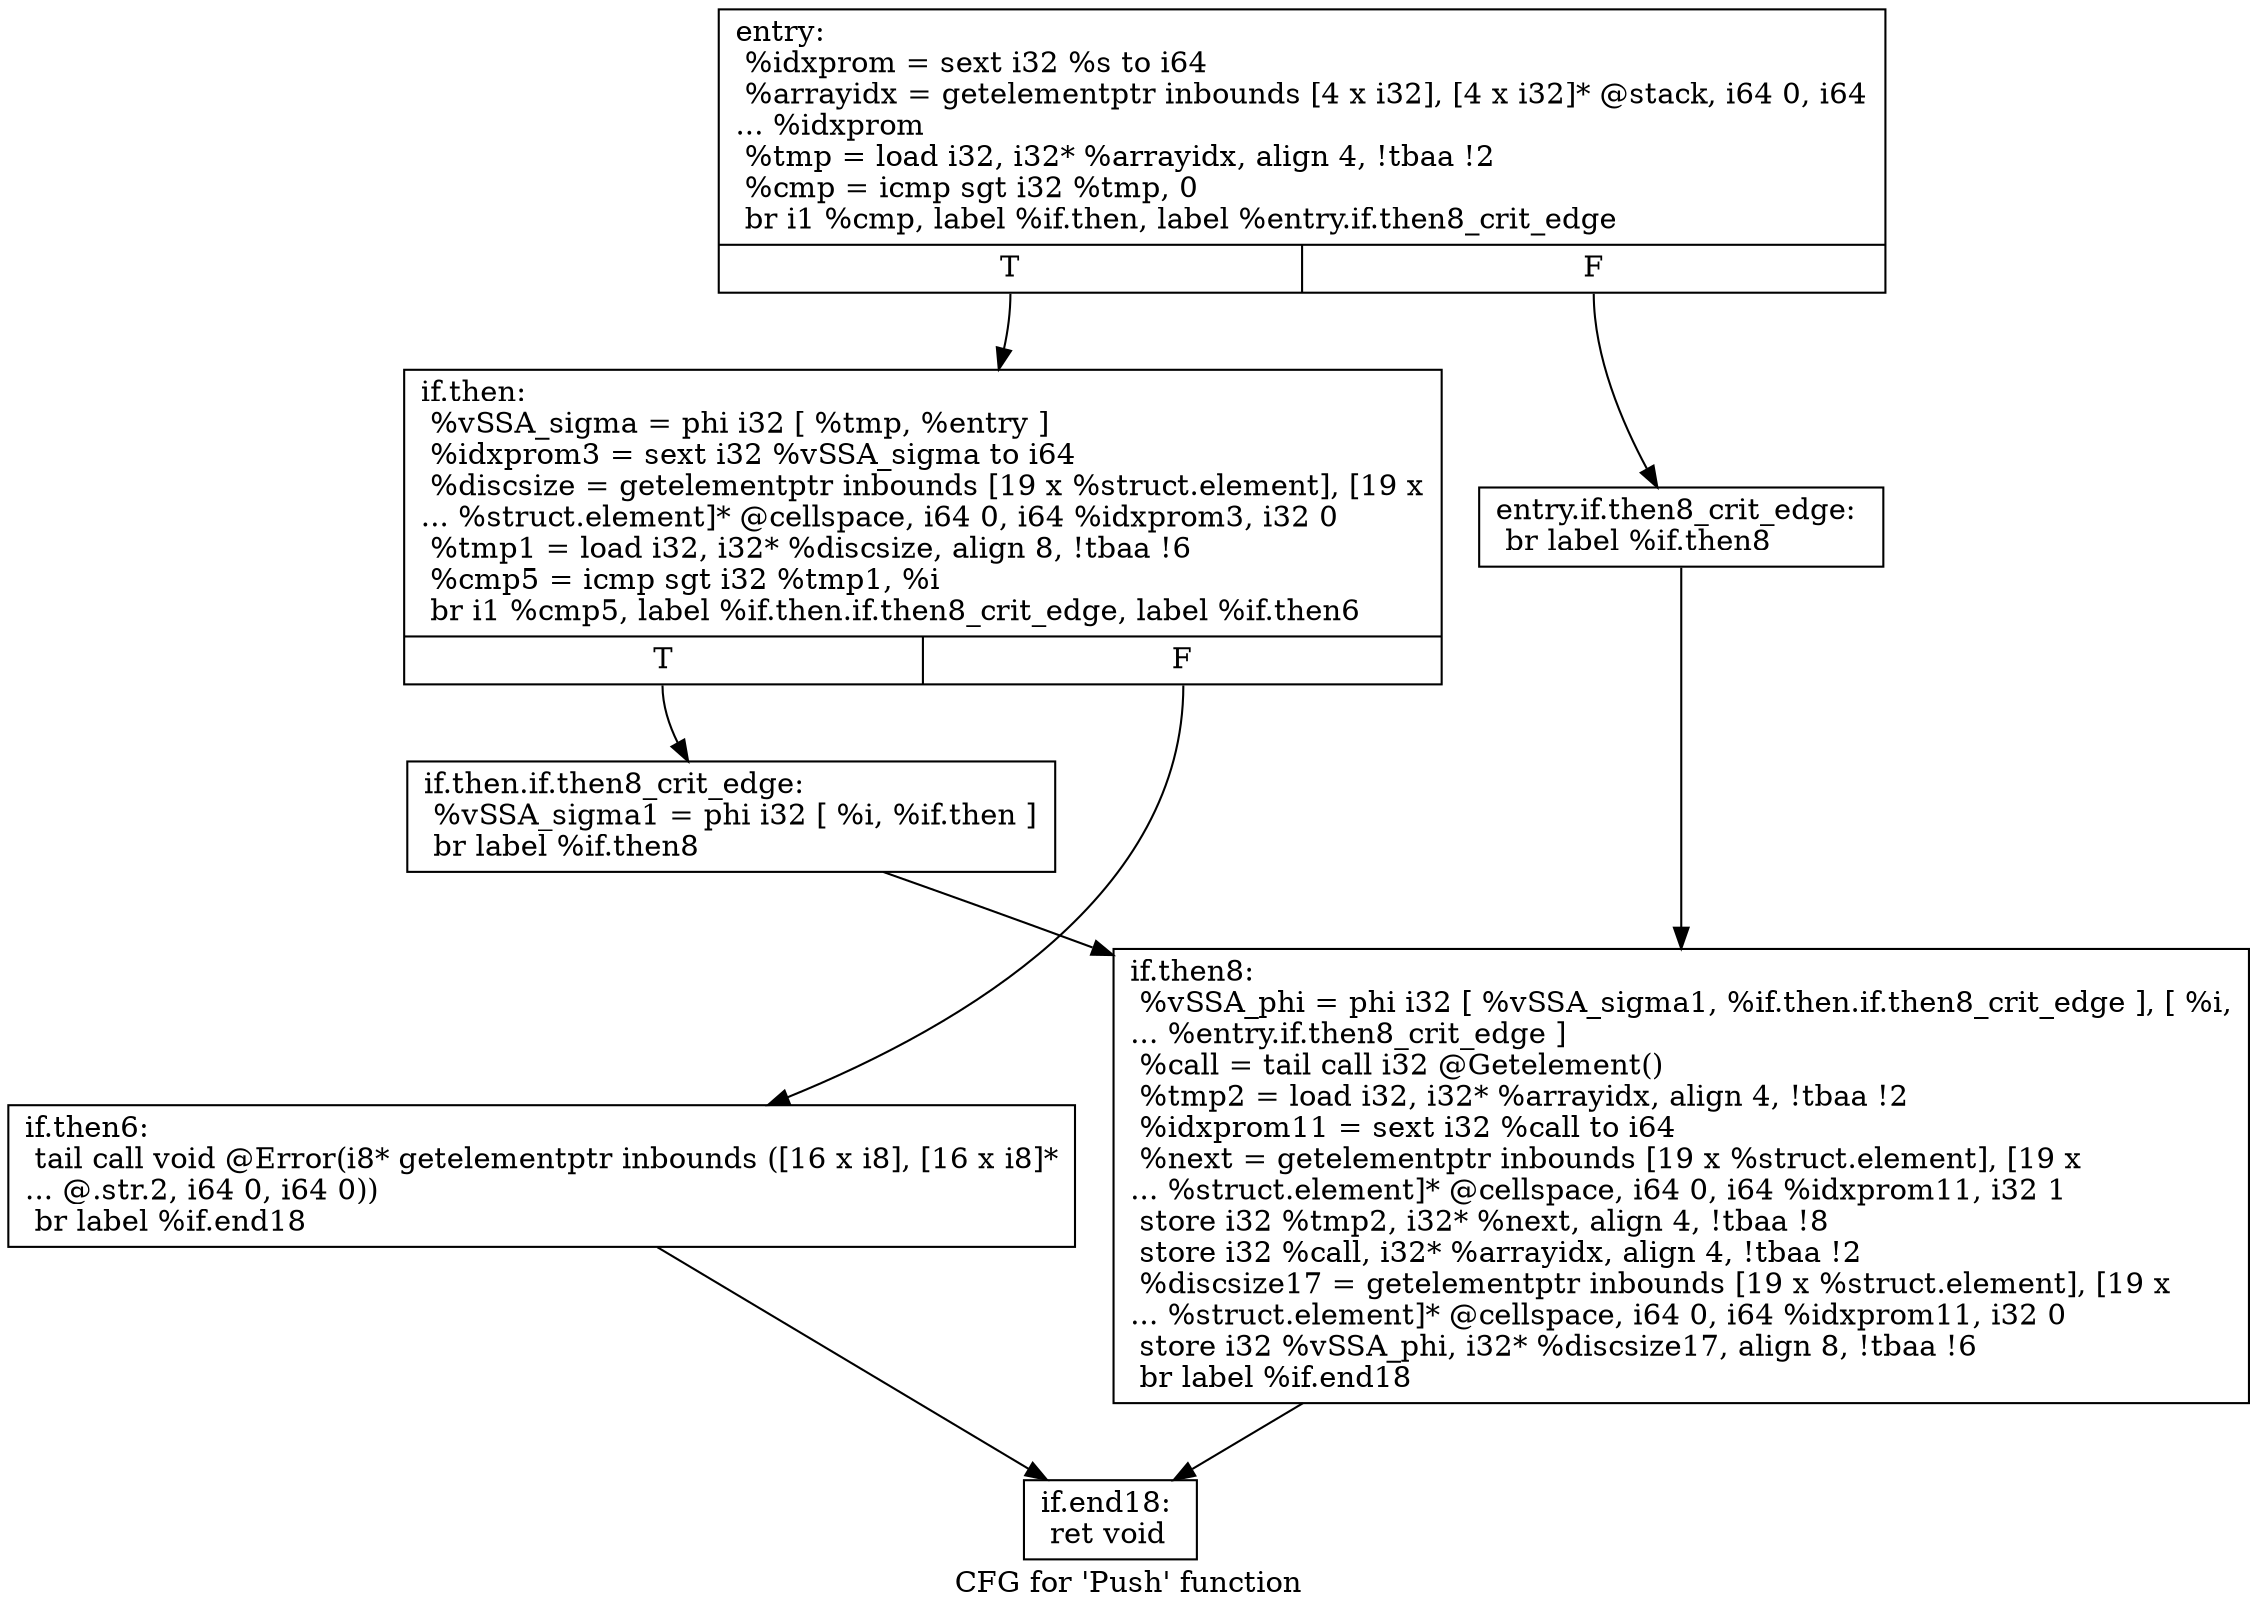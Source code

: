 digraph "CFG for 'Push' function" {
	label="CFG for 'Push' function";

	Node0x961a710 [shape=record,label="{entry:\l  %idxprom = sext i32 %s to i64\l  %arrayidx = getelementptr inbounds [4 x i32], [4 x i32]* @stack, i64 0, i64\l... %idxprom\l  %tmp = load i32, i32* %arrayidx, align 4, !tbaa !2\l  %cmp = icmp sgt i32 %tmp, 0\l  br i1 %cmp, label %if.then, label %entry.if.then8_crit_edge\l|{<s0>T|<s1>F}}"];
	Node0x961a710:s0 -> Node0x961aab0;
	Node0x961a710:s1 -> Node0x961aa60;
	Node0x961aa60 [shape=record,label="{entry.if.then8_crit_edge:                         \l  br label %if.then8\l}"];
	Node0x961aa60 -> Node0x961aba0;
	Node0x961aab0 [shape=record,label="{if.then:                                          \l  %vSSA_sigma = phi i32 [ %tmp, %entry ]\l  %idxprom3 = sext i32 %vSSA_sigma to i64\l  %discsize = getelementptr inbounds [19 x %struct.element], [19 x\l... %struct.element]* @cellspace, i64 0, i64 %idxprom3, i32 0\l  %tmp1 = load i32, i32* %discsize, align 8, !tbaa !6\l  %cmp5 = icmp sgt i32 %tmp1, %i\l  br i1 %cmp5, label %if.then.if.then8_crit_edge, label %if.then6\l|{<s0>T|<s1>F}}"];
	Node0x961aab0:s0 -> Node0x961ab00;
	Node0x961aab0:s1 -> Node0x961ab50;
	Node0x961ab00 [shape=record,label="{if.then.if.then8_crit_edge:                       \l  %vSSA_sigma1 = phi i32 [ %i, %if.then ]\l  br label %if.then8\l}"];
	Node0x961ab00 -> Node0x961aba0;
	Node0x961ab50 [shape=record,label="{if.then6:                                         \l  tail call void @Error(i8* getelementptr inbounds ([16 x i8], [16 x i8]*\l... @.str.2, i64 0, i64 0))\l  br label %if.end18\l}"];
	Node0x961ab50 -> Node0x961abf0;
	Node0x961aba0 [shape=record,label="{if.then8:                                         \l  %vSSA_phi = phi i32 [ %vSSA_sigma1, %if.then.if.then8_crit_edge ], [ %i,\l... %entry.if.then8_crit_edge ]\l  %call = tail call i32 @Getelement()\l  %tmp2 = load i32, i32* %arrayidx, align 4, !tbaa !2\l  %idxprom11 = sext i32 %call to i64\l  %next = getelementptr inbounds [19 x %struct.element], [19 x\l... %struct.element]* @cellspace, i64 0, i64 %idxprom11, i32 1\l  store i32 %tmp2, i32* %next, align 4, !tbaa !8\l  store i32 %call, i32* %arrayidx, align 4, !tbaa !2\l  %discsize17 = getelementptr inbounds [19 x %struct.element], [19 x\l... %struct.element]* @cellspace, i64 0, i64 %idxprom11, i32 0\l  store i32 %vSSA_phi, i32* %discsize17, align 8, !tbaa !6\l  br label %if.end18\l}"];
	Node0x961aba0 -> Node0x961abf0;
	Node0x961abf0 [shape=record,label="{if.end18:                                         \l  ret void\l}"];
}
